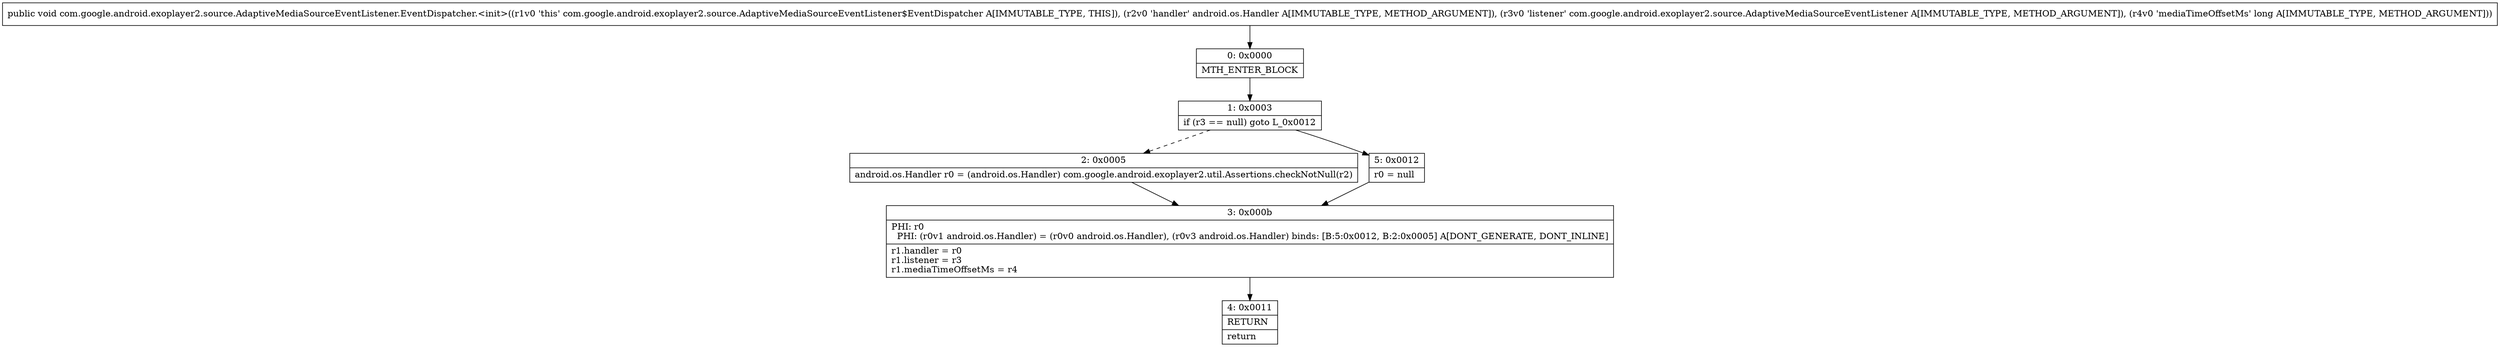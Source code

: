 digraph "CFG forcom.google.android.exoplayer2.source.AdaptiveMediaSourceEventListener.EventDispatcher.\<init\>(Landroid\/os\/Handler;Lcom\/google\/android\/exoplayer2\/source\/AdaptiveMediaSourceEventListener;J)V" {
Node_0 [shape=record,label="{0\:\ 0x0000|MTH_ENTER_BLOCK\l}"];
Node_1 [shape=record,label="{1\:\ 0x0003|if (r3 == null) goto L_0x0012\l}"];
Node_2 [shape=record,label="{2\:\ 0x0005|android.os.Handler r0 = (android.os.Handler) com.google.android.exoplayer2.util.Assertions.checkNotNull(r2)\l}"];
Node_3 [shape=record,label="{3\:\ 0x000b|PHI: r0 \l  PHI: (r0v1 android.os.Handler) = (r0v0 android.os.Handler), (r0v3 android.os.Handler) binds: [B:5:0x0012, B:2:0x0005] A[DONT_GENERATE, DONT_INLINE]\l|r1.handler = r0\lr1.listener = r3\lr1.mediaTimeOffsetMs = r4\l}"];
Node_4 [shape=record,label="{4\:\ 0x0011|RETURN\l|return\l}"];
Node_5 [shape=record,label="{5\:\ 0x0012|r0 = null\l}"];
MethodNode[shape=record,label="{public void com.google.android.exoplayer2.source.AdaptiveMediaSourceEventListener.EventDispatcher.\<init\>((r1v0 'this' com.google.android.exoplayer2.source.AdaptiveMediaSourceEventListener$EventDispatcher A[IMMUTABLE_TYPE, THIS]), (r2v0 'handler' android.os.Handler A[IMMUTABLE_TYPE, METHOD_ARGUMENT]), (r3v0 'listener' com.google.android.exoplayer2.source.AdaptiveMediaSourceEventListener A[IMMUTABLE_TYPE, METHOD_ARGUMENT]), (r4v0 'mediaTimeOffsetMs' long A[IMMUTABLE_TYPE, METHOD_ARGUMENT])) }"];
MethodNode -> Node_0;
Node_0 -> Node_1;
Node_1 -> Node_2[style=dashed];
Node_1 -> Node_5;
Node_2 -> Node_3;
Node_3 -> Node_4;
Node_5 -> Node_3;
}

